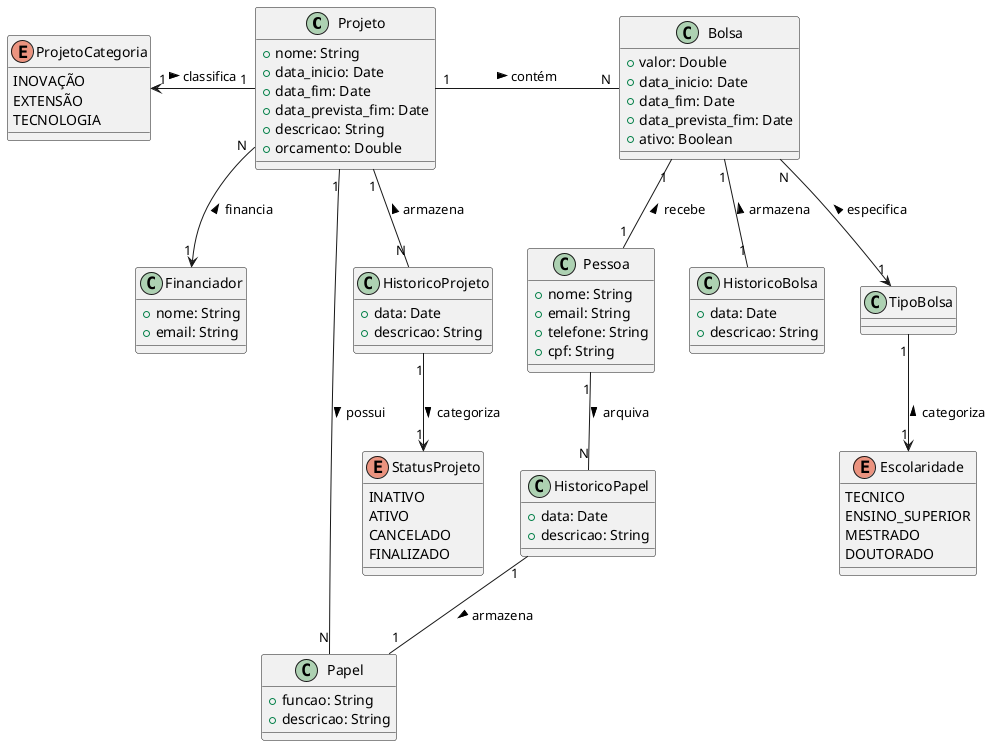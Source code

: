 @startuml
class Projeto {
  +nome: String
  +data_inicio: Date
  +data_fim: Date  
  +data_prevista_fim: Date
  +descricao: String
  +orcamento: Double
}


enum ProjetoCategoria {
    INOVAÇÃO
    EXTENSÃO
    TECNOLOGIA
}

class Financiador {
  +nome: String
  +email: String
}

class Papel {
  +funcao: String
  +descricao: String
}

class Pessoa {
  +nome: String
  +email: String
  +telefone: String
  +cpf: String
}

class HistoricoBolsa {
  +data: Date
  +descricao: String
}


class HistoricoProjeto {
  +data: Date
  +descricao: String
}

class HistoricoPapel{
  +data: Date
  +descricao: String
}


class Bolsa {
  +valor: Double
  +data_inicio: Date
  +data_fim: Date  
  +data_prevista_fim: Date
  +ativo: Boolean
}

class TipoBolsa {
  
}

enum StatusProjeto{
  INATIVO
  ATIVO
  CANCELADO
  FINALIZADO
}

enum Escolaridade {
    TECNICO
    ENSINO_SUPERIOR
    MESTRADO
    DOUTORADO
}

Projeto "1" -l-> "1" ProjetoCategoria : classifica <  
Projeto "1" -r- "N" Bolsa: contém >
Projeto "N" --> "1" Financiador : financia <
Projeto "1" -- "N" HistoricoProjeto : armazena <
Projeto "1" -- "N" Papel : possui >

HistoricoProjeto "1" --> "1" StatusProjeto : categoriza >

Bolsa "1" -- "1" HistoricoBolsa : armazena <
Bolsa "1" -- "1" Pessoa : recebe <
Bolsa "N" --> "1" TipoBolsa : especifica <

TipoBolsa "1" --> "1" Escolaridade : categoriza <


Pessoa "1" -- "N" HistoricoPapel : arquiva >

HistoricoPapel "1" -- "1" Papel : armazena >
@enduml